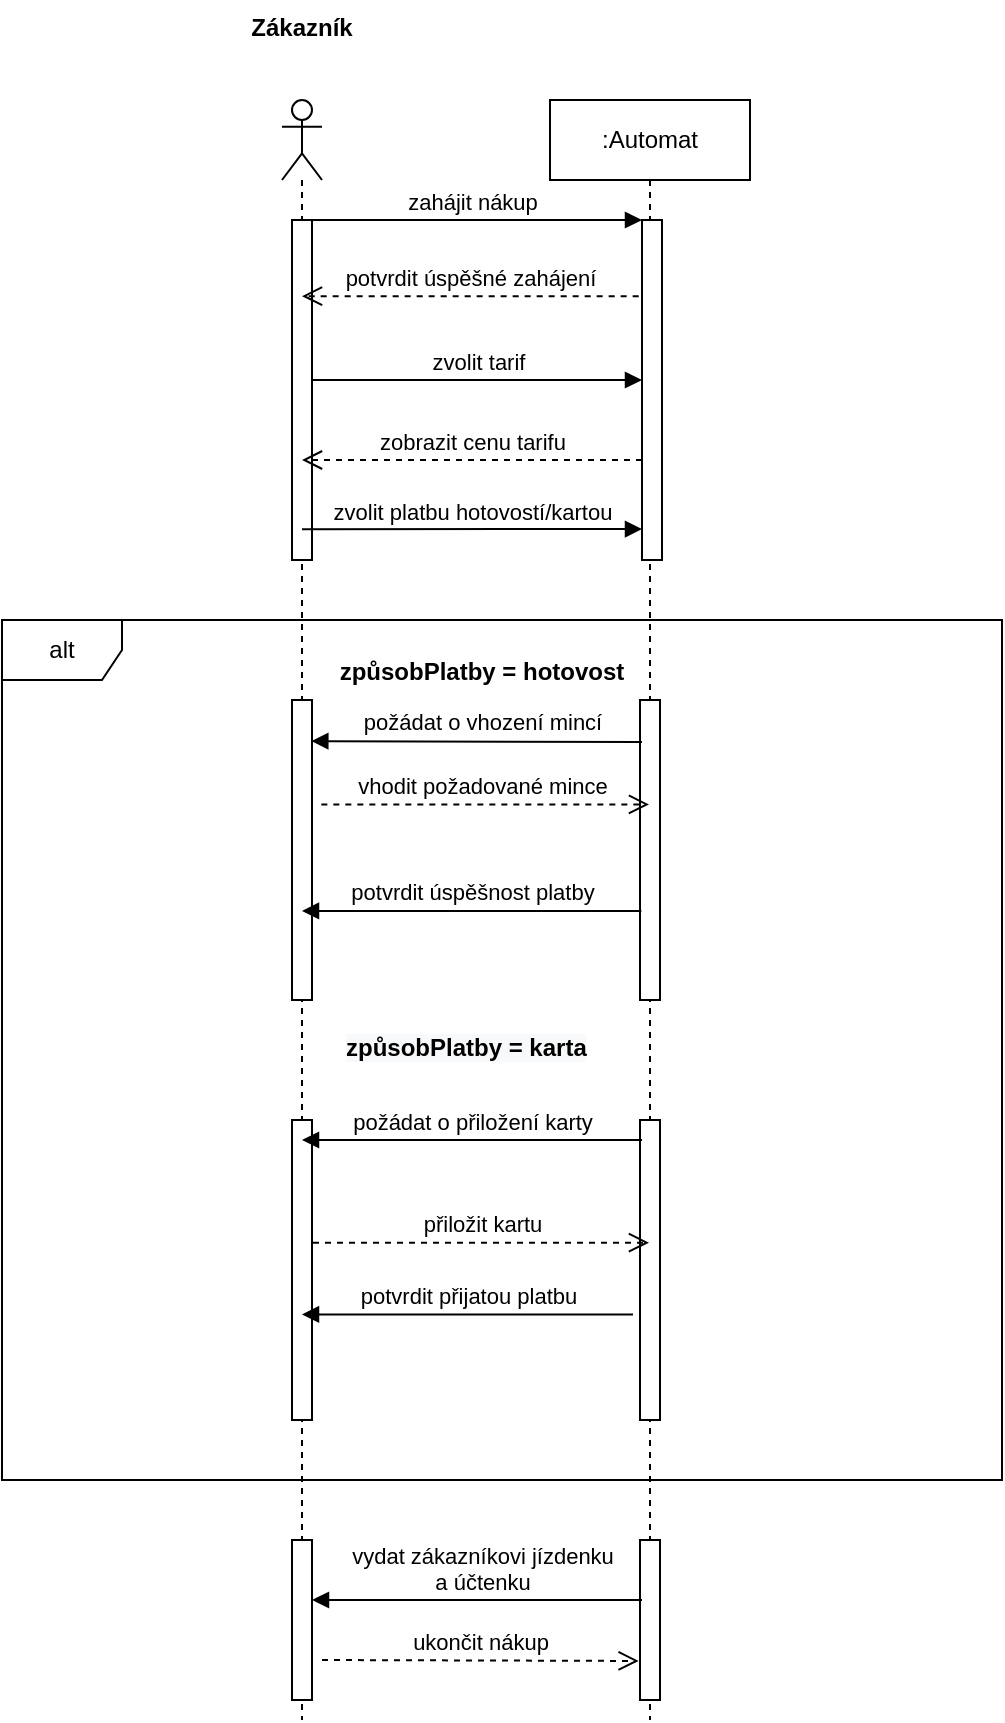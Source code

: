 <mxfile version="17.5.0" type="github"><diagram id="QbtQMDCXgbaf0xhDlwan" name="Page-1"><mxGraphModel dx="1185" dy="662" grid="1" gridSize="10" guides="1" tooltips="1" connect="1" arrows="1" fold="1" page="1" pageScale="1" pageWidth="827" pageHeight="1169" math="0" shadow="0"><root><mxCell id="0"/><mxCell id="1" parent="0"/><mxCell id="y4N77NTQ1uvFx5gOQR4x-1" value="" style="shape=umlLifeline;participant=umlActor;perimeter=lifelinePerimeter;whiteSpace=wrap;html=1;container=1;collapsible=0;recursiveResize=0;verticalAlign=top;spacingTop=36;outlineConnect=0;" vertex="1" parent="1"><mxGeometry x="230" y="300" width="20" height="810" as="geometry"/></mxCell><mxCell id="y4N77NTQ1uvFx5gOQR4x-7" value="" style="html=1;points=[];perimeter=orthogonalPerimeter;" vertex="1" parent="y4N77NTQ1uvFx5gOQR4x-1"><mxGeometry x="5" y="60" width="10" height="170" as="geometry"/></mxCell><mxCell id="y4N77NTQ1uvFx5gOQR4x-15" value="" style="html=1;points=[];perimeter=orthogonalPerimeter;" vertex="1" parent="y4N77NTQ1uvFx5gOQR4x-1"><mxGeometry x="5" y="300" width="10" height="150" as="geometry"/></mxCell><mxCell id="y4N77NTQ1uvFx5gOQR4x-29" value="" style="html=1;points=[];perimeter=orthogonalPerimeter;fillColor=default;" vertex="1" parent="y4N77NTQ1uvFx5gOQR4x-1"><mxGeometry x="5" y="510" width="10" height="150" as="geometry"/></mxCell><mxCell id="y4N77NTQ1uvFx5gOQR4x-37" value="" style="html=1;points=[];perimeter=orthogonalPerimeter;fillColor=default;" vertex="1" parent="y4N77NTQ1uvFx5gOQR4x-1"><mxGeometry x="5" y="720" width="10" height="80" as="geometry"/></mxCell><mxCell id="y4N77NTQ1uvFx5gOQR4x-2" value=":Automat" style="shape=umlLifeline;perimeter=lifelinePerimeter;whiteSpace=wrap;html=1;container=1;collapsible=0;recursiveResize=0;outlineConnect=0;" vertex="1" parent="1"><mxGeometry x="364" y="300" width="100" height="810" as="geometry"/></mxCell><mxCell id="y4N77NTQ1uvFx5gOQR4x-8" value="" style="html=1;points=[];perimeter=orthogonalPerimeter;" vertex="1" parent="y4N77NTQ1uvFx5gOQR4x-2"><mxGeometry x="46" y="60" width="10" height="170" as="geometry"/></mxCell><mxCell id="y4N77NTQ1uvFx5gOQR4x-16" value="" style="html=1;points=[];perimeter=orthogonalPerimeter;" vertex="1" parent="y4N77NTQ1uvFx5gOQR4x-2"><mxGeometry x="45" y="300" width="10" height="150" as="geometry"/></mxCell><mxCell id="y4N77NTQ1uvFx5gOQR4x-27" value="&lt;span style=&quot;color: rgb(0 , 0 , 0) ; font-family: &amp;#34;helvetica&amp;#34; ; font-size: 12px ; font-style: normal ; font-weight: 700 ; letter-spacing: normal ; text-align: center ; text-indent: 0px ; text-transform: none ; word-spacing: 0px ; background-color: rgb(248 , 249 , 250) ; display: inline ; float: none&quot;&gt;způsobPlatby = karta&lt;/span&gt;" style="text;whiteSpace=wrap;html=1;" vertex="1" parent="y4N77NTQ1uvFx5gOQR4x-2"><mxGeometry x="-104" y="460" width="170" height="30" as="geometry"/></mxCell><mxCell id="y4N77NTQ1uvFx5gOQR4x-30" value="" style="html=1;points=[];perimeter=orthogonalPerimeter;fillColor=default;" vertex="1" parent="y4N77NTQ1uvFx5gOQR4x-2"><mxGeometry x="45" y="510" width="10" height="150" as="geometry"/></mxCell><mxCell id="y4N77NTQ1uvFx5gOQR4x-38" value="" style="html=1;points=[];perimeter=orthogonalPerimeter;fillColor=default;" vertex="1" parent="y4N77NTQ1uvFx5gOQR4x-2"><mxGeometry x="45" y="720" width="10" height="80" as="geometry"/></mxCell><mxCell id="y4N77NTQ1uvFx5gOQR4x-10" value="potvrdit úspěšné zahájení" style="html=1;verticalAlign=bottom;endArrow=open;dashed=1;endSize=8;exitX=-0.167;exitY=0.224;rounded=0;exitDx=0;exitDy=0;exitPerimeter=0;" edge="1" source="y4N77NTQ1uvFx5gOQR4x-8" parent="1" target="y4N77NTQ1uvFx5gOQR4x-1"><mxGeometry relative="1" as="geometry"><mxPoint x="340" y="436" as="targetPoint"/></mxGeometry></mxCell><mxCell id="y4N77NTQ1uvFx5gOQR4x-9" value="zahájit nákup" style="html=1;verticalAlign=bottom;endArrow=block;entryX=0;entryY=0;rounded=0;" edge="1" target="y4N77NTQ1uvFx5gOQR4x-8" parent="1" source="y4N77NTQ1uvFx5gOQR4x-1"><mxGeometry relative="1" as="geometry"><mxPoint x="340" y="360" as="sourcePoint"/></mxGeometry></mxCell><mxCell id="y4N77NTQ1uvFx5gOQR4x-11" value="Zákazník" style="text;align=center;fontStyle=1;verticalAlign=middle;spacingLeft=3;spacingRight=3;strokeColor=none;rotatable=0;points=[[0,0.5],[1,0.5]];portConstraint=eastwest;" vertex="1" parent="1"><mxGeometry x="200" y="250" width="80" height="26" as="geometry"/></mxCell><mxCell id="y4N77NTQ1uvFx5gOQR4x-12" value="zvolit tarif" style="html=1;verticalAlign=bottom;endArrow=block;rounded=0;" edge="1" parent="1" source="y4N77NTQ1uvFx5gOQR4x-7"><mxGeometry width="80" relative="1" as="geometry"><mxPoint x="250" y="440" as="sourcePoint"/><mxPoint x="410" y="440" as="targetPoint"/></mxGeometry></mxCell><mxCell id="y4N77NTQ1uvFx5gOQR4x-13" value="zobrazit cenu tarifu" style="html=1;verticalAlign=bottom;endArrow=open;dashed=1;endSize=8;rounded=0;" edge="1" parent="1" target="y4N77NTQ1uvFx5gOQR4x-1"><mxGeometry relative="1" as="geometry"><mxPoint x="410" y="480" as="sourcePoint"/><mxPoint x="330" y="480" as="targetPoint"/></mxGeometry></mxCell><mxCell id="y4N77NTQ1uvFx5gOQR4x-14" value="zvolit platbu hotovostí/kartou" style="html=1;verticalAlign=bottom;endArrow=block;rounded=0;entryX=0;entryY=0.909;entryDx=0;entryDy=0;entryPerimeter=0;" edge="1" parent="1" target="y4N77NTQ1uvFx5gOQR4x-8"><mxGeometry width="80" relative="1" as="geometry"><mxPoint x="240" y="514.58" as="sourcePoint"/><mxPoint x="320" y="514.58" as="targetPoint"/></mxGeometry></mxCell><mxCell id="y4N77NTQ1uvFx5gOQR4x-17" value="alt" style="shape=umlFrame;whiteSpace=wrap;html=1;fillColor=none;" vertex="1" parent="1"><mxGeometry x="90" y="560" width="500" height="430" as="geometry"/></mxCell><mxCell id="y4N77NTQ1uvFx5gOQR4x-18" value="způsobPlatby = hotovost" style="text;align=center;fontStyle=1;verticalAlign=middle;spacingLeft=3;spacingRight=3;strokeColor=none;rotatable=0;points=[[0,0.5],[1,0.5]];portConstraint=eastwest;" vertex="1" parent="1"><mxGeometry x="290" y="572" width="80" height="26" as="geometry"/></mxCell><mxCell id="y4N77NTQ1uvFx5gOQR4x-23" value="požádat o vhození mincí" style="html=1;verticalAlign=bottom;endArrow=block;rounded=0;entryX=0.967;entryY=0.137;entryDx=0;entryDy=0;entryPerimeter=0;" edge="1" parent="1" target="y4N77NTQ1uvFx5gOQR4x-15"><mxGeometry x="-0.032" y="-1" width="80" relative="1" as="geometry"><mxPoint x="410" y="621" as="sourcePoint"/><mxPoint x="370" y="660" as="targetPoint"/><mxPoint as="offset"/></mxGeometry></mxCell><mxCell id="y4N77NTQ1uvFx5gOQR4x-25" value="vhodit požadované mince" style="html=1;verticalAlign=bottom;endArrow=open;dashed=1;endSize=8;rounded=0;exitX=1.467;exitY=0.348;exitDx=0;exitDy=0;exitPerimeter=0;" edge="1" parent="1" source="y4N77NTQ1uvFx5gOQR4x-15" target="y4N77NTQ1uvFx5gOQR4x-2"><mxGeometry x="-0.019" relative="1" as="geometry"><mxPoint x="370" y="670" as="sourcePoint"/><mxPoint x="290" y="670" as="targetPoint"/><mxPoint as="offset"/></mxGeometry></mxCell><mxCell id="y4N77NTQ1uvFx5gOQR4x-26" value="potvrdit úspěšnost platby" style="html=1;verticalAlign=bottom;endArrow=block;rounded=0;exitX=0.067;exitY=0.703;exitDx=0;exitDy=0;exitPerimeter=0;" edge="1" parent="1" source="y4N77NTQ1uvFx5gOQR4x-16" target="y4N77NTQ1uvFx5gOQR4x-1"><mxGeometry width="80" relative="1" as="geometry"><mxPoint x="290" y="690" as="sourcePoint"/><mxPoint x="370" y="690" as="targetPoint"/></mxGeometry></mxCell><mxCell id="y4N77NTQ1uvFx5gOQR4x-31" value="požádat o přiložení karty" style="html=1;verticalAlign=bottom;endArrow=block;rounded=0;" edge="1" parent="1" target="y4N77NTQ1uvFx5gOQR4x-1"><mxGeometry width="80" relative="1" as="geometry"><mxPoint x="410" y="820" as="sourcePoint"/><mxPoint x="410" y="830" as="targetPoint"/></mxGeometry></mxCell><mxCell id="y4N77NTQ1uvFx5gOQR4x-33" value="přiložit kartu" style="html=1;verticalAlign=bottom;endArrow=open;dashed=1;endSize=8;rounded=0;exitX=1.05;exitY=0.409;exitDx=0;exitDy=0;exitPerimeter=0;" edge="1" parent="1" source="y4N77NTQ1uvFx5gOQR4x-29" target="y4N77NTQ1uvFx5gOQR4x-2"><mxGeometry relative="1" as="geometry"><mxPoint x="250" y="750" as="sourcePoint"/><mxPoint x="170" y="750" as="targetPoint"/></mxGeometry></mxCell><mxCell id="y4N77NTQ1uvFx5gOQR4x-35" value="potvrdit přijatou platbu" style="html=1;verticalAlign=bottom;endArrow=block;rounded=0;exitX=-0.35;exitY=0.648;exitDx=0;exitDy=0;exitPerimeter=0;" edge="1" parent="1" source="y4N77NTQ1uvFx5gOQR4x-30" target="y4N77NTQ1uvFx5gOQR4x-1"><mxGeometry width="80" relative="1" as="geometry"><mxPoint x="360" y="910" as="sourcePoint"/><mxPoint x="380" y="910" as="targetPoint"/></mxGeometry></mxCell><mxCell id="y4N77NTQ1uvFx5gOQR4x-39" value="vydat zákazníkovi jízdenku&lt;br&gt;a účtenku" style="html=1;verticalAlign=bottom;endArrow=block;rounded=0;" edge="1" parent="1" target="y4N77NTQ1uvFx5gOQR4x-37"><mxGeometry x="-0.03" width="80" relative="1" as="geometry"><mxPoint x="410" y="1050" as="sourcePoint"/><mxPoint x="244" y="1020" as="targetPoint"/><Array as="points"/><mxPoint as="offset"/></mxGeometry></mxCell><mxCell id="y4N77NTQ1uvFx5gOQR4x-41" value="ukončit nákup" style="html=1;verticalAlign=bottom;endArrow=open;dashed=1;endSize=8;rounded=0;entryX=-0.067;entryY=0.756;entryDx=0;entryDy=0;entryPerimeter=0;" edge="1" parent="1" target="y4N77NTQ1uvFx5gOQR4x-38"><mxGeometry relative="1" as="geometry"><mxPoint x="250" y="1080" as="sourcePoint"/><mxPoint x="410" y="1059" as="targetPoint"/></mxGeometry></mxCell></root></mxGraphModel></diagram></mxfile>